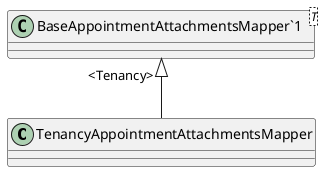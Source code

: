 @startuml
class TenancyAppointmentAttachmentsMapper {
}
class "BaseAppointmentAttachmentsMapper`1"<T> {
}
"BaseAppointmentAttachmentsMapper`1" "<Tenancy>" <|-- TenancyAppointmentAttachmentsMapper
@enduml
